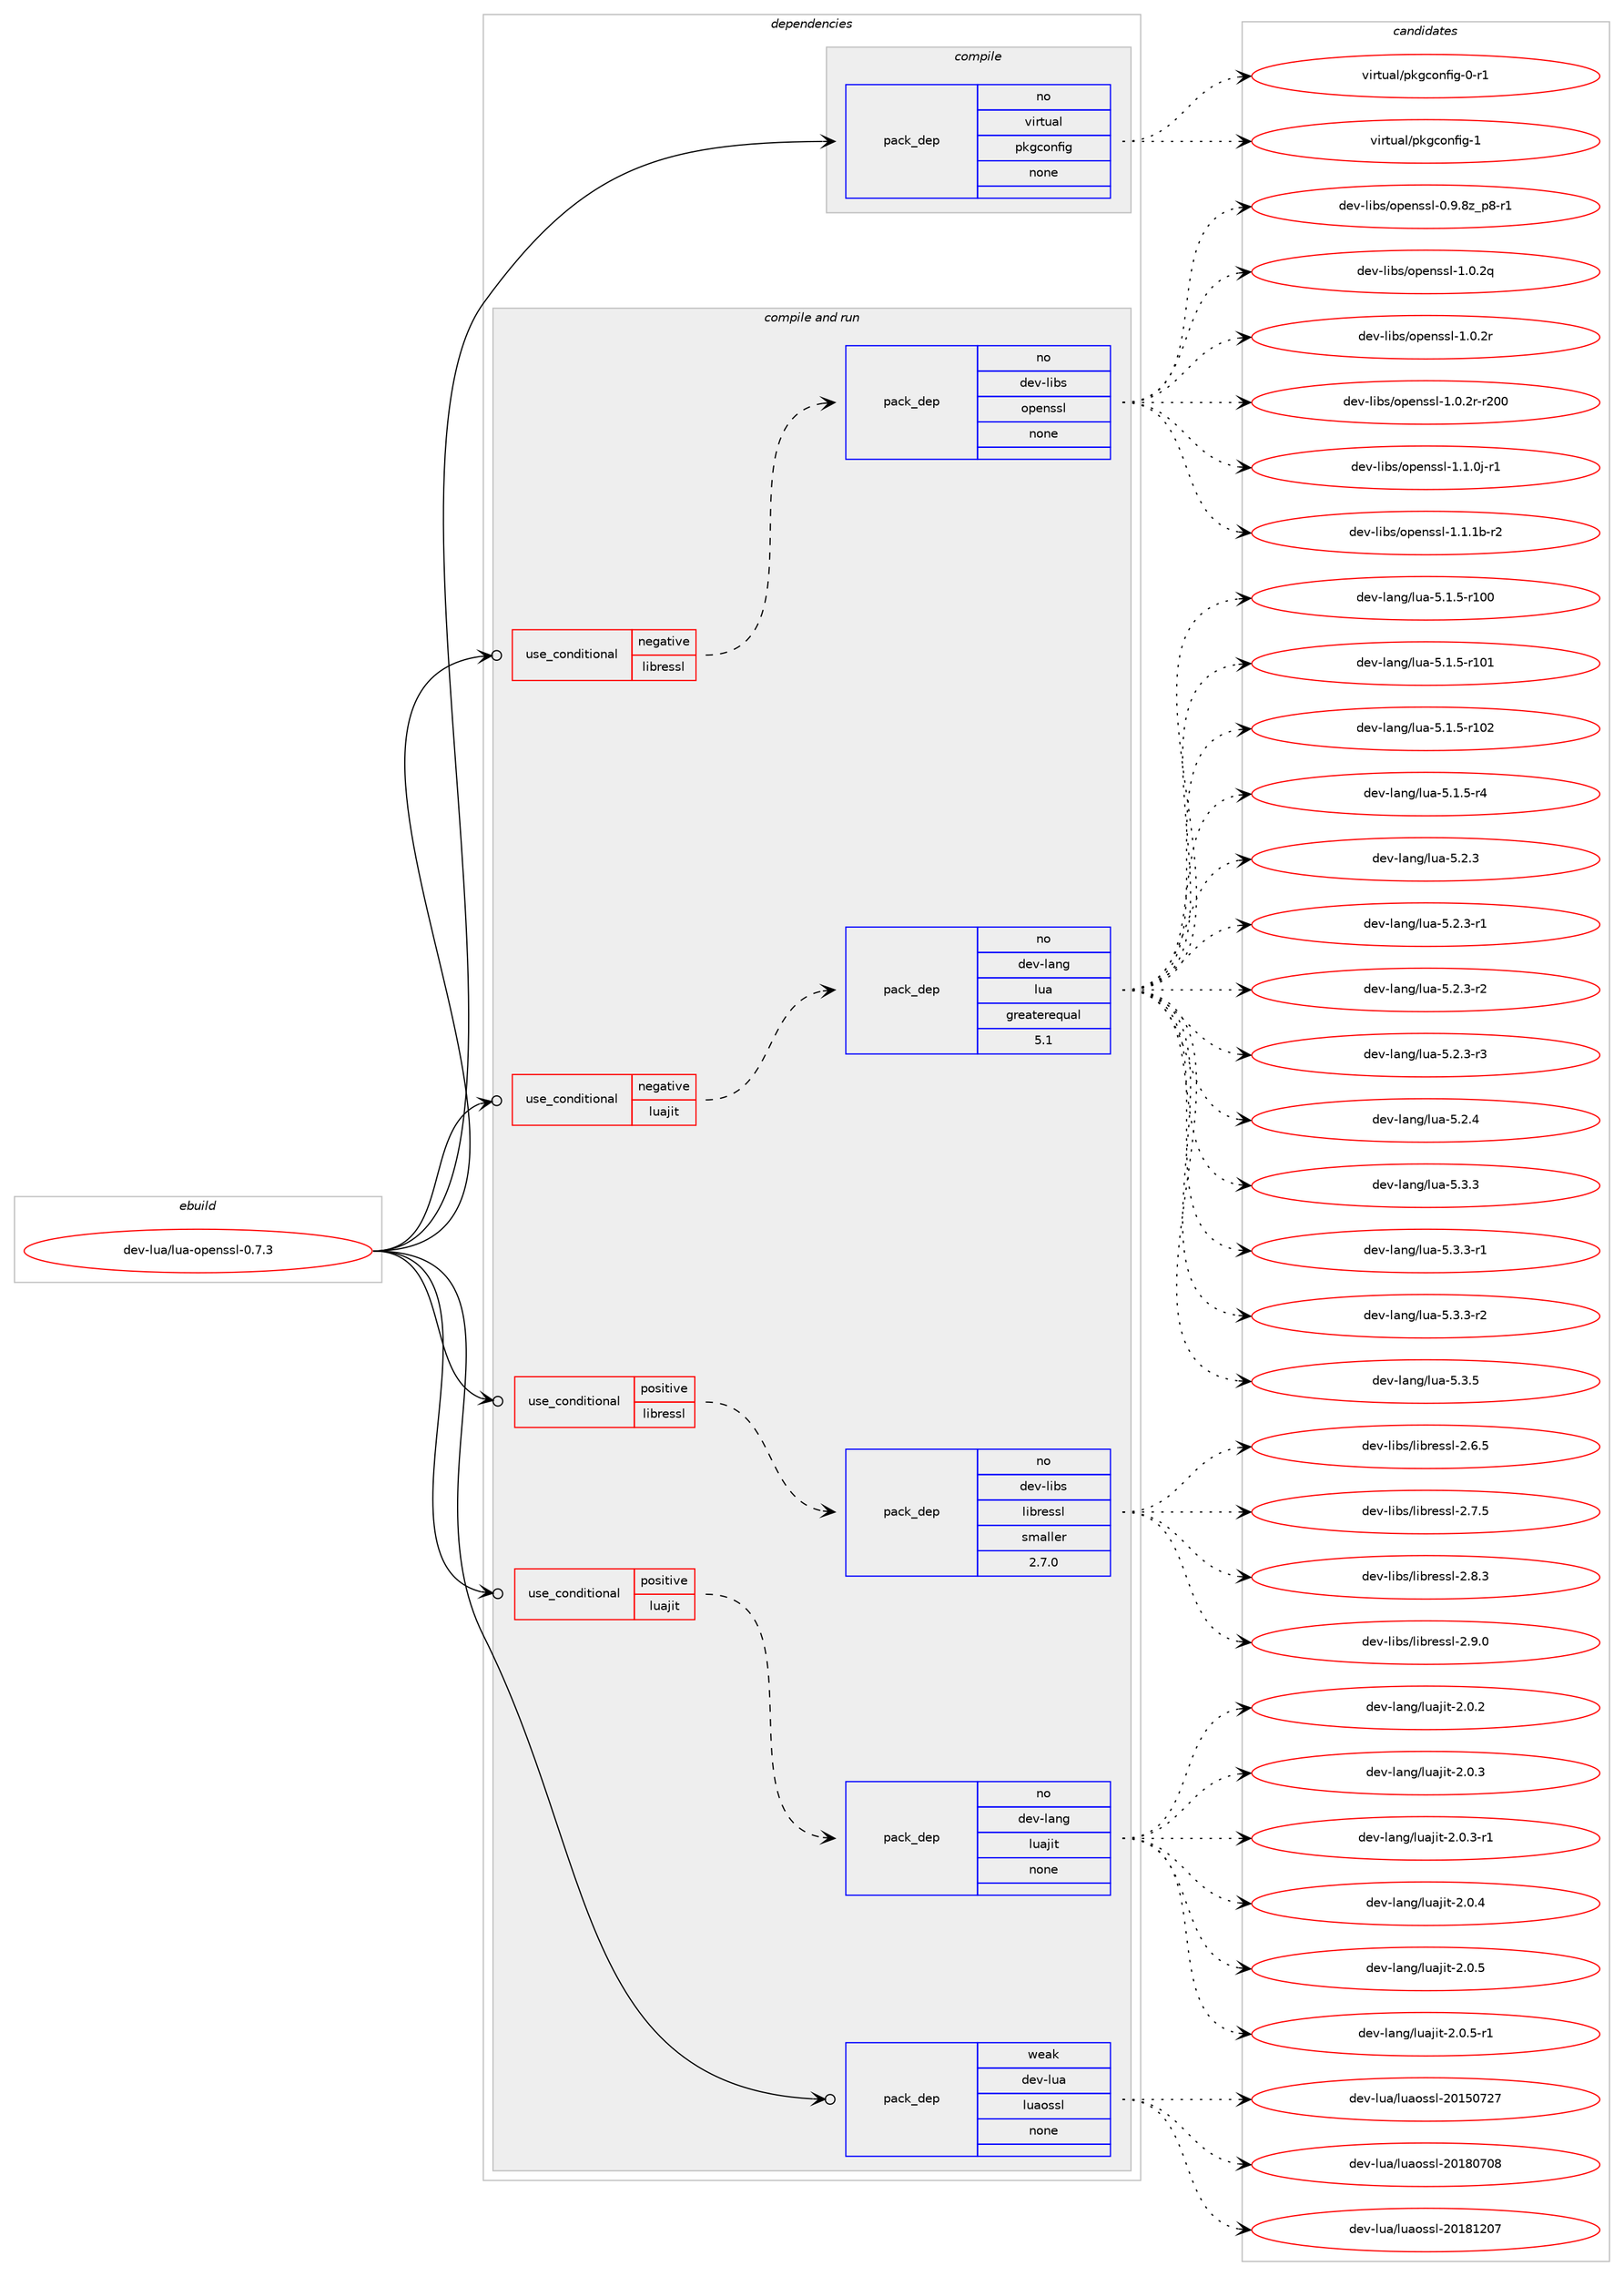 digraph prolog {

# *************
# Graph options
# *************

newrank=true;
concentrate=true;
compound=true;
graph [rankdir=LR,fontname=Helvetica,fontsize=10,ranksep=1.5];#, ranksep=2.5, nodesep=0.2];
edge  [arrowhead=vee];
node  [fontname=Helvetica,fontsize=10];

# **********
# The ebuild
# **********

subgraph cluster_leftcol {
color=gray;
rank=same;
label=<<i>ebuild</i>>;
id [label="dev-lua/lua-openssl-0.7.3", color=red, width=4, href="../dev-lua/lua-openssl-0.7.3.svg"];
}

# ****************
# The dependencies
# ****************

subgraph cluster_midcol {
color=gray;
label=<<i>dependencies</i>>;
subgraph cluster_compile {
fillcolor="#eeeeee";
style=filled;
label=<<i>compile</i>>;
subgraph pack983254 {
dependency1373643 [label=<<TABLE BORDER="0" CELLBORDER="1" CELLSPACING="0" CELLPADDING="4" WIDTH="220"><TR><TD ROWSPAN="6" CELLPADDING="30">pack_dep</TD></TR><TR><TD WIDTH="110">no</TD></TR><TR><TD>virtual</TD></TR><TR><TD>pkgconfig</TD></TR><TR><TD>none</TD></TR><TR><TD></TD></TR></TABLE>>, shape=none, color=blue];
}
id:e -> dependency1373643:w [weight=20,style="solid",arrowhead="vee"];
}
subgraph cluster_compileandrun {
fillcolor="#eeeeee";
style=filled;
label=<<i>compile and run</i>>;
subgraph cond367379 {
dependency1373644 [label=<<TABLE BORDER="0" CELLBORDER="1" CELLSPACING="0" CELLPADDING="4"><TR><TD ROWSPAN="3" CELLPADDING="10">use_conditional</TD></TR><TR><TD>negative</TD></TR><TR><TD>libressl</TD></TR></TABLE>>, shape=none, color=red];
subgraph pack983255 {
dependency1373645 [label=<<TABLE BORDER="0" CELLBORDER="1" CELLSPACING="0" CELLPADDING="4" WIDTH="220"><TR><TD ROWSPAN="6" CELLPADDING="30">pack_dep</TD></TR><TR><TD WIDTH="110">no</TD></TR><TR><TD>dev-libs</TD></TR><TR><TD>openssl</TD></TR><TR><TD>none</TD></TR><TR><TD></TD></TR></TABLE>>, shape=none, color=blue];
}
dependency1373644:e -> dependency1373645:w [weight=20,style="dashed",arrowhead="vee"];
}
id:e -> dependency1373644:w [weight=20,style="solid",arrowhead="odotvee"];
subgraph cond367380 {
dependency1373646 [label=<<TABLE BORDER="0" CELLBORDER="1" CELLSPACING="0" CELLPADDING="4"><TR><TD ROWSPAN="3" CELLPADDING="10">use_conditional</TD></TR><TR><TD>negative</TD></TR><TR><TD>luajit</TD></TR></TABLE>>, shape=none, color=red];
subgraph pack983256 {
dependency1373647 [label=<<TABLE BORDER="0" CELLBORDER="1" CELLSPACING="0" CELLPADDING="4" WIDTH="220"><TR><TD ROWSPAN="6" CELLPADDING="30">pack_dep</TD></TR><TR><TD WIDTH="110">no</TD></TR><TR><TD>dev-lang</TD></TR><TR><TD>lua</TD></TR><TR><TD>greaterequal</TD></TR><TR><TD>5.1</TD></TR></TABLE>>, shape=none, color=blue];
}
dependency1373646:e -> dependency1373647:w [weight=20,style="dashed",arrowhead="vee"];
}
id:e -> dependency1373646:w [weight=20,style="solid",arrowhead="odotvee"];
subgraph cond367381 {
dependency1373648 [label=<<TABLE BORDER="0" CELLBORDER="1" CELLSPACING="0" CELLPADDING="4"><TR><TD ROWSPAN="3" CELLPADDING="10">use_conditional</TD></TR><TR><TD>positive</TD></TR><TR><TD>libressl</TD></TR></TABLE>>, shape=none, color=red];
subgraph pack983257 {
dependency1373649 [label=<<TABLE BORDER="0" CELLBORDER="1" CELLSPACING="0" CELLPADDING="4" WIDTH="220"><TR><TD ROWSPAN="6" CELLPADDING="30">pack_dep</TD></TR><TR><TD WIDTH="110">no</TD></TR><TR><TD>dev-libs</TD></TR><TR><TD>libressl</TD></TR><TR><TD>smaller</TD></TR><TR><TD>2.7.0</TD></TR></TABLE>>, shape=none, color=blue];
}
dependency1373648:e -> dependency1373649:w [weight=20,style="dashed",arrowhead="vee"];
}
id:e -> dependency1373648:w [weight=20,style="solid",arrowhead="odotvee"];
subgraph cond367382 {
dependency1373650 [label=<<TABLE BORDER="0" CELLBORDER="1" CELLSPACING="0" CELLPADDING="4"><TR><TD ROWSPAN="3" CELLPADDING="10">use_conditional</TD></TR><TR><TD>positive</TD></TR><TR><TD>luajit</TD></TR></TABLE>>, shape=none, color=red];
subgraph pack983258 {
dependency1373651 [label=<<TABLE BORDER="0" CELLBORDER="1" CELLSPACING="0" CELLPADDING="4" WIDTH="220"><TR><TD ROWSPAN="6" CELLPADDING="30">pack_dep</TD></TR><TR><TD WIDTH="110">no</TD></TR><TR><TD>dev-lang</TD></TR><TR><TD>luajit</TD></TR><TR><TD>none</TD></TR><TR><TD></TD></TR></TABLE>>, shape=none, color=blue];
}
dependency1373650:e -> dependency1373651:w [weight=20,style="dashed",arrowhead="vee"];
}
id:e -> dependency1373650:w [weight=20,style="solid",arrowhead="odotvee"];
subgraph pack983259 {
dependency1373652 [label=<<TABLE BORDER="0" CELLBORDER="1" CELLSPACING="0" CELLPADDING="4" WIDTH="220"><TR><TD ROWSPAN="6" CELLPADDING="30">pack_dep</TD></TR><TR><TD WIDTH="110">weak</TD></TR><TR><TD>dev-lua</TD></TR><TR><TD>luaossl</TD></TR><TR><TD>none</TD></TR><TR><TD></TD></TR></TABLE>>, shape=none, color=blue];
}
id:e -> dependency1373652:w [weight=20,style="solid",arrowhead="odotvee"];
}
subgraph cluster_run {
fillcolor="#eeeeee";
style=filled;
label=<<i>run</i>>;
}
}

# **************
# The candidates
# **************

subgraph cluster_choices {
rank=same;
color=gray;
label=<<i>candidates</i>>;

subgraph choice983254 {
color=black;
nodesep=1;
choice11810511411611797108471121071039911111010210510345484511449 [label="virtual/pkgconfig-0-r1", color=red, width=4,href="../virtual/pkgconfig-0-r1.svg"];
choice1181051141161179710847112107103991111101021051034549 [label="virtual/pkgconfig-1", color=red, width=4,href="../virtual/pkgconfig-1.svg"];
dependency1373643:e -> choice11810511411611797108471121071039911111010210510345484511449:w [style=dotted,weight="100"];
dependency1373643:e -> choice1181051141161179710847112107103991111101021051034549:w [style=dotted,weight="100"];
}
subgraph choice983255 {
color=black;
nodesep=1;
choice10010111845108105981154711111210111011511510845484657465612295112564511449 [label="dev-libs/openssl-0.9.8z_p8-r1", color=red, width=4,href="../dev-libs/openssl-0.9.8z_p8-r1.svg"];
choice100101118451081059811547111112101110115115108454946484650113 [label="dev-libs/openssl-1.0.2q", color=red, width=4,href="../dev-libs/openssl-1.0.2q.svg"];
choice100101118451081059811547111112101110115115108454946484650114 [label="dev-libs/openssl-1.0.2r", color=red, width=4,href="../dev-libs/openssl-1.0.2r.svg"];
choice10010111845108105981154711111210111011511510845494648465011445114504848 [label="dev-libs/openssl-1.0.2r-r200", color=red, width=4,href="../dev-libs/openssl-1.0.2r-r200.svg"];
choice1001011184510810598115471111121011101151151084549464946481064511449 [label="dev-libs/openssl-1.1.0j-r1", color=red, width=4,href="../dev-libs/openssl-1.1.0j-r1.svg"];
choice100101118451081059811547111112101110115115108454946494649984511450 [label="dev-libs/openssl-1.1.1b-r2", color=red, width=4,href="../dev-libs/openssl-1.1.1b-r2.svg"];
dependency1373645:e -> choice10010111845108105981154711111210111011511510845484657465612295112564511449:w [style=dotted,weight="100"];
dependency1373645:e -> choice100101118451081059811547111112101110115115108454946484650113:w [style=dotted,weight="100"];
dependency1373645:e -> choice100101118451081059811547111112101110115115108454946484650114:w [style=dotted,weight="100"];
dependency1373645:e -> choice10010111845108105981154711111210111011511510845494648465011445114504848:w [style=dotted,weight="100"];
dependency1373645:e -> choice1001011184510810598115471111121011101151151084549464946481064511449:w [style=dotted,weight="100"];
dependency1373645:e -> choice100101118451081059811547111112101110115115108454946494649984511450:w [style=dotted,weight="100"];
}
subgraph choice983256 {
color=black;
nodesep=1;
choice1001011184510897110103471081179745534649465345114494848 [label="dev-lang/lua-5.1.5-r100", color=red, width=4,href="../dev-lang/lua-5.1.5-r100.svg"];
choice1001011184510897110103471081179745534649465345114494849 [label="dev-lang/lua-5.1.5-r101", color=red, width=4,href="../dev-lang/lua-5.1.5-r101.svg"];
choice1001011184510897110103471081179745534649465345114494850 [label="dev-lang/lua-5.1.5-r102", color=red, width=4,href="../dev-lang/lua-5.1.5-r102.svg"];
choice100101118451089711010347108117974553464946534511452 [label="dev-lang/lua-5.1.5-r4", color=red, width=4,href="../dev-lang/lua-5.1.5-r4.svg"];
choice10010111845108971101034710811797455346504651 [label="dev-lang/lua-5.2.3", color=red, width=4,href="../dev-lang/lua-5.2.3.svg"];
choice100101118451089711010347108117974553465046514511449 [label="dev-lang/lua-5.2.3-r1", color=red, width=4,href="../dev-lang/lua-5.2.3-r1.svg"];
choice100101118451089711010347108117974553465046514511450 [label="dev-lang/lua-5.2.3-r2", color=red, width=4,href="../dev-lang/lua-5.2.3-r2.svg"];
choice100101118451089711010347108117974553465046514511451 [label="dev-lang/lua-5.2.3-r3", color=red, width=4,href="../dev-lang/lua-5.2.3-r3.svg"];
choice10010111845108971101034710811797455346504652 [label="dev-lang/lua-5.2.4", color=red, width=4,href="../dev-lang/lua-5.2.4.svg"];
choice10010111845108971101034710811797455346514651 [label="dev-lang/lua-5.3.3", color=red, width=4,href="../dev-lang/lua-5.3.3.svg"];
choice100101118451089711010347108117974553465146514511449 [label="dev-lang/lua-5.3.3-r1", color=red, width=4,href="../dev-lang/lua-5.3.3-r1.svg"];
choice100101118451089711010347108117974553465146514511450 [label="dev-lang/lua-5.3.3-r2", color=red, width=4,href="../dev-lang/lua-5.3.3-r2.svg"];
choice10010111845108971101034710811797455346514653 [label="dev-lang/lua-5.3.5", color=red, width=4,href="../dev-lang/lua-5.3.5.svg"];
dependency1373647:e -> choice1001011184510897110103471081179745534649465345114494848:w [style=dotted,weight="100"];
dependency1373647:e -> choice1001011184510897110103471081179745534649465345114494849:w [style=dotted,weight="100"];
dependency1373647:e -> choice1001011184510897110103471081179745534649465345114494850:w [style=dotted,weight="100"];
dependency1373647:e -> choice100101118451089711010347108117974553464946534511452:w [style=dotted,weight="100"];
dependency1373647:e -> choice10010111845108971101034710811797455346504651:w [style=dotted,weight="100"];
dependency1373647:e -> choice100101118451089711010347108117974553465046514511449:w [style=dotted,weight="100"];
dependency1373647:e -> choice100101118451089711010347108117974553465046514511450:w [style=dotted,weight="100"];
dependency1373647:e -> choice100101118451089711010347108117974553465046514511451:w [style=dotted,weight="100"];
dependency1373647:e -> choice10010111845108971101034710811797455346504652:w [style=dotted,weight="100"];
dependency1373647:e -> choice10010111845108971101034710811797455346514651:w [style=dotted,weight="100"];
dependency1373647:e -> choice100101118451089711010347108117974553465146514511449:w [style=dotted,weight="100"];
dependency1373647:e -> choice100101118451089711010347108117974553465146514511450:w [style=dotted,weight="100"];
dependency1373647:e -> choice10010111845108971101034710811797455346514653:w [style=dotted,weight="100"];
}
subgraph choice983257 {
color=black;
nodesep=1;
choice10010111845108105981154710810598114101115115108455046544653 [label="dev-libs/libressl-2.6.5", color=red, width=4,href="../dev-libs/libressl-2.6.5.svg"];
choice10010111845108105981154710810598114101115115108455046554653 [label="dev-libs/libressl-2.7.5", color=red, width=4,href="../dev-libs/libressl-2.7.5.svg"];
choice10010111845108105981154710810598114101115115108455046564651 [label="dev-libs/libressl-2.8.3", color=red, width=4,href="../dev-libs/libressl-2.8.3.svg"];
choice10010111845108105981154710810598114101115115108455046574648 [label="dev-libs/libressl-2.9.0", color=red, width=4,href="../dev-libs/libressl-2.9.0.svg"];
dependency1373649:e -> choice10010111845108105981154710810598114101115115108455046544653:w [style=dotted,weight="100"];
dependency1373649:e -> choice10010111845108105981154710810598114101115115108455046554653:w [style=dotted,weight="100"];
dependency1373649:e -> choice10010111845108105981154710810598114101115115108455046564651:w [style=dotted,weight="100"];
dependency1373649:e -> choice10010111845108105981154710810598114101115115108455046574648:w [style=dotted,weight="100"];
}
subgraph choice983258 {
color=black;
nodesep=1;
choice10010111845108971101034710811797106105116455046484650 [label="dev-lang/luajit-2.0.2", color=red, width=4,href="../dev-lang/luajit-2.0.2.svg"];
choice10010111845108971101034710811797106105116455046484651 [label="dev-lang/luajit-2.0.3", color=red, width=4,href="../dev-lang/luajit-2.0.3.svg"];
choice100101118451089711010347108117971061051164550464846514511449 [label="dev-lang/luajit-2.0.3-r1", color=red, width=4,href="../dev-lang/luajit-2.0.3-r1.svg"];
choice10010111845108971101034710811797106105116455046484652 [label="dev-lang/luajit-2.0.4", color=red, width=4,href="../dev-lang/luajit-2.0.4.svg"];
choice10010111845108971101034710811797106105116455046484653 [label="dev-lang/luajit-2.0.5", color=red, width=4,href="../dev-lang/luajit-2.0.5.svg"];
choice100101118451089711010347108117971061051164550464846534511449 [label="dev-lang/luajit-2.0.5-r1", color=red, width=4,href="../dev-lang/luajit-2.0.5-r1.svg"];
dependency1373651:e -> choice10010111845108971101034710811797106105116455046484650:w [style=dotted,weight="100"];
dependency1373651:e -> choice10010111845108971101034710811797106105116455046484651:w [style=dotted,weight="100"];
dependency1373651:e -> choice100101118451089711010347108117971061051164550464846514511449:w [style=dotted,weight="100"];
dependency1373651:e -> choice10010111845108971101034710811797106105116455046484652:w [style=dotted,weight="100"];
dependency1373651:e -> choice10010111845108971101034710811797106105116455046484653:w [style=dotted,weight="100"];
dependency1373651:e -> choice100101118451089711010347108117971061051164550464846534511449:w [style=dotted,weight="100"];
}
subgraph choice983259 {
color=black;
nodesep=1;
choice10010111845108117974710811797111115115108455048495348555055 [label="dev-lua/luaossl-20150727", color=red, width=4,href="../dev-lua/luaossl-20150727.svg"];
choice10010111845108117974710811797111115115108455048495648554856 [label="dev-lua/luaossl-20180708", color=red, width=4,href="../dev-lua/luaossl-20180708.svg"];
choice10010111845108117974710811797111115115108455048495649504855 [label="dev-lua/luaossl-20181207", color=red, width=4,href="../dev-lua/luaossl-20181207.svg"];
dependency1373652:e -> choice10010111845108117974710811797111115115108455048495348555055:w [style=dotted,weight="100"];
dependency1373652:e -> choice10010111845108117974710811797111115115108455048495648554856:w [style=dotted,weight="100"];
dependency1373652:e -> choice10010111845108117974710811797111115115108455048495649504855:w [style=dotted,weight="100"];
}
}

}
